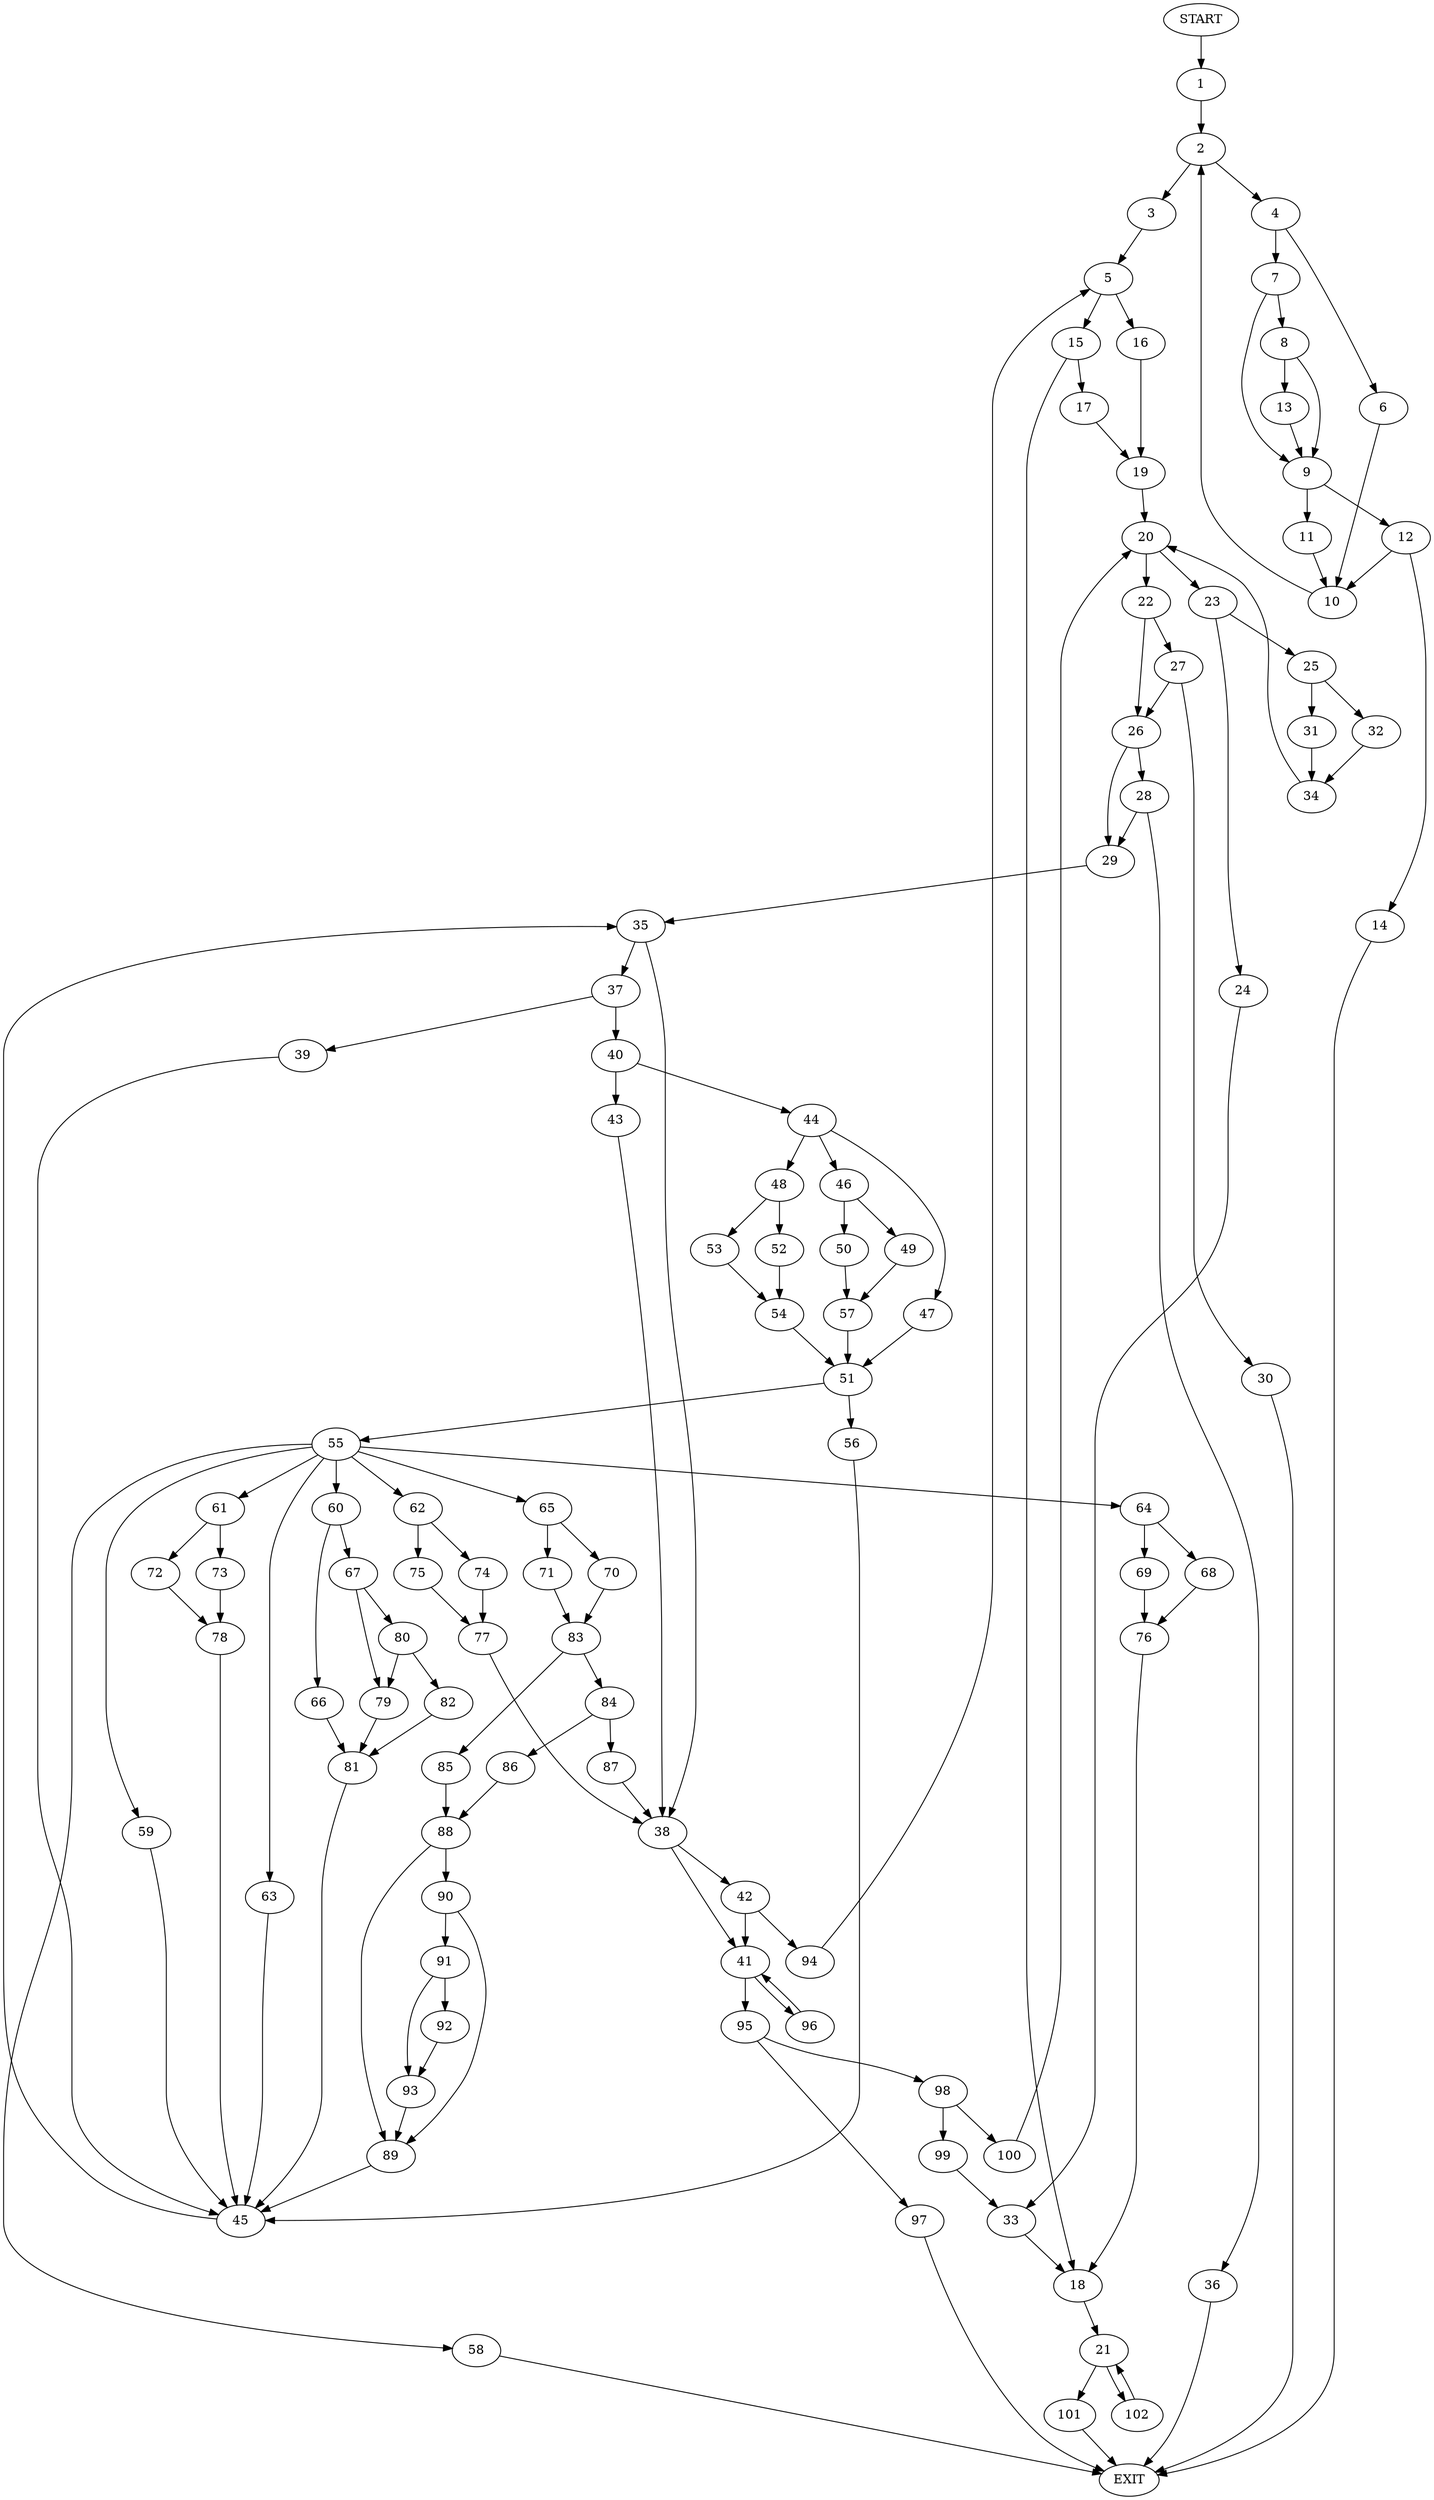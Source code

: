 digraph {
0 [label="START"]
103 [label="EXIT"]
0 -> 1
1 -> 2
2 -> 3
2 -> 4
3 -> 5
4 -> 6
4 -> 7
7 -> 8
7 -> 9
6 -> 10
10 -> 2
9 -> 11
9 -> 12
8 -> 9
8 -> 13
13 -> 9
12 -> 10
12 -> 14
11 -> 10
14 -> 103
5 -> 15
5 -> 16
15 -> 17
15 -> 18
16 -> 19
19 -> 20
17 -> 19
18 -> 21
20 -> 22
20 -> 23
23 -> 24
23 -> 25
22 -> 26
22 -> 27
26 -> 28
26 -> 29
27 -> 26
27 -> 30
25 -> 31
25 -> 32
24 -> 33
33 -> 18
32 -> 34
31 -> 34
34 -> 20
30 -> 103
29 -> 35
28 -> 36
28 -> 29
36 -> 103
35 -> 37
35 -> 38
37 -> 39
37 -> 40
38 -> 41
38 -> 42
40 -> 43
40 -> 44
39 -> 45
45 -> 35
43 -> 38
44 -> 46
44 -> 47
44 -> 48
46 -> 49
46 -> 50
47 -> 51
48 -> 52
48 -> 53
52 -> 54
53 -> 54
54 -> 51
51 -> 55
51 -> 56
50 -> 57
49 -> 57
57 -> 51
56 -> 45
55 -> 58
55 -> 59
55 -> 60
55 -> 61
55 -> 62
55 -> 63
55 -> 64
55 -> 65
63 -> 45
60 -> 66
60 -> 67
64 -> 68
64 -> 69
59 -> 45
58 -> 103
65 -> 70
65 -> 71
61 -> 72
61 -> 73
62 -> 74
62 -> 75
69 -> 76
68 -> 76
76 -> 18
74 -> 77
75 -> 77
77 -> 38
72 -> 78
73 -> 78
78 -> 45
67 -> 79
67 -> 80
66 -> 81
81 -> 45
79 -> 81
80 -> 79
80 -> 82
82 -> 81
70 -> 83
71 -> 83
83 -> 84
83 -> 85
84 -> 86
84 -> 87
85 -> 88
88 -> 89
88 -> 90
87 -> 38
86 -> 88
89 -> 45
90 -> 91
90 -> 89
91 -> 92
91 -> 93
93 -> 89
92 -> 93
42 -> 94
42 -> 41
41 -> 95
41 -> 96
94 -> 5
96 -> 41
95 -> 97
95 -> 98
98 -> 99
98 -> 100
97 -> 103
99 -> 33
100 -> 20
21 -> 101
21 -> 102
101 -> 103
102 -> 21
}
